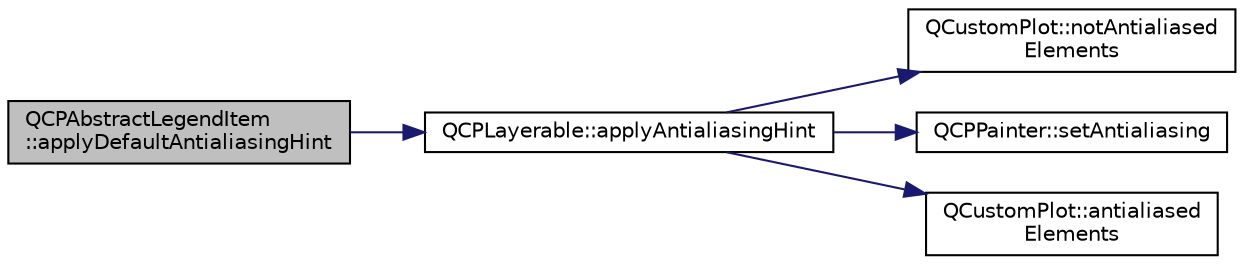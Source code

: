 digraph "QCPAbstractLegendItem::applyDefaultAntialiasingHint"
{
  edge [fontname="Helvetica",fontsize="10",labelfontname="Helvetica",labelfontsize="10"];
  node [fontname="Helvetica",fontsize="10",shape=record];
  rankdir="LR";
  Node1 [label="QCPAbstractLegendItem\l::applyDefaultAntialiasingHint",height=0.2,width=0.4,color="black", fillcolor="grey75", style="filled", fontcolor="black"];
  Node1 -> Node2 [color="midnightblue",fontsize="10",style="solid",fontname="Helvetica"];
  Node2 [label="QCPLayerable::applyAntialiasingHint",height=0.2,width=0.4,color="black", fillcolor="white", style="filled",URL="$class_q_c_p_layerable.html#a62bd552d1a45aa9accb24b310542279e"];
  Node2 -> Node3 [color="midnightblue",fontsize="10",style="solid",fontname="Helvetica"];
  Node3 [label="QCustomPlot::notAntialiased\lElements",height=0.2,width=0.4,color="black", fillcolor="white", style="filled",URL="$class_q_custom_plot.html#a8060cee59757213764382a78d3196189"];
  Node2 -> Node4 [color="midnightblue",fontsize="10",style="solid",fontname="Helvetica"];
  Node4 [label="QCPPainter::setAntialiasing",height=0.2,width=0.4,color="black", fillcolor="white", style="filled",URL="$class_q_c_p_painter.html#aaba1deb9188244d9ea65b035112b4d05"];
  Node2 -> Node5 [color="midnightblue",fontsize="10",style="solid",fontname="Helvetica"];
  Node5 [label="QCustomPlot::antialiased\lElements",height=0.2,width=0.4,color="black", fillcolor="white", style="filled",URL="$class_q_custom_plot.html#a81e954fbb485bb44c609e5707f0067b3"];
}
